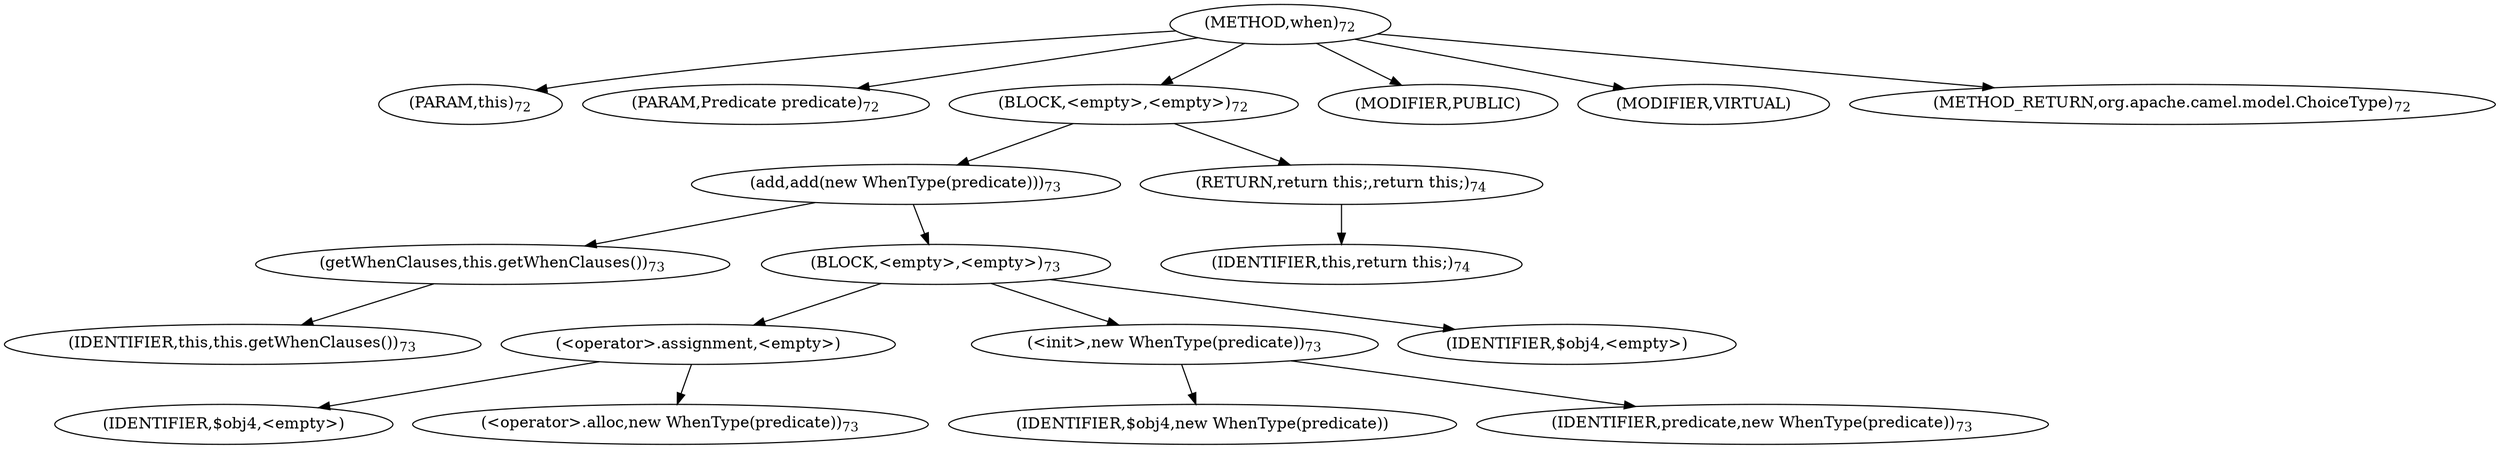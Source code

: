 digraph "when" {  
"129" [label = <(METHOD,when)<SUB>72</SUB>> ]
"9" [label = <(PARAM,this)<SUB>72</SUB>> ]
"130" [label = <(PARAM,Predicate predicate)<SUB>72</SUB>> ]
"131" [label = <(BLOCK,&lt;empty&gt;,&lt;empty&gt;)<SUB>72</SUB>> ]
"132" [label = <(add,add(new WhenType(predicate)))<SUB>73</SUB>> ]
"133" [label = <(getWhenClauses,this.getWhenClauses())<SUB>73</SUB>> ]
"8" [label = <(IDENTIFIER,this,this.getWhenClauses())<SUB>73</SUB>> ]
"134" [label = <(BLOCK,&lt;empty&gt;,&lt;empty&gt;)<SUB>73</SUB>> ]
"135" [label = <(&lt;operator&gt;.assignment,&lt;empty&gt;)> ]
"136" [label = <(IDENTIFIER,$obj4,&lt;empty&gt;)> ]
"137" [label = <(&lt;operator&gt;.alloc,new WhenType(predicate))<SUB>73</SUB>> ]
"138" [label = <(&lt;init&gt;,new WhenType(predicate))<SUB>73</SUB>> ]
"139" [label = <(IDENTIFIER,$obj4,new WhenType(predicate))> ]
"140" [label = <(IDENTIFIER,predicate,new WhenType(predicate))<SUB>73</SUB>> ]
"141" [label = <(IDENTIFIER,$obj4,&lt;empty&gt;)> ]
"142" [label = <(RETURN,return this;,return this;)<SUB>74</SUB>> ]
"10" [label = <(IDENTIFIER,this,return this;)<SUB>74</SUB>> ]
"143" [label = <(MODIFIER,PUBLIC)> ]
"144" [label = <(MODIFIER,VIRTUAL)> ]
"145" [label = <(METHOD_RETURN,org.apache.camel.model.ChoiceType)<SUB>72</SUB>> ]
  "129" -> "9" 
  "129" -> "130" 
  "129" -> "131" 
  "129" -> "143" 
  "129" -> "144" 
  "129" -> "145" 
  "131" -> "132" 
  "131" -> "142" 
  "132" -> "133" 
  "132" -> "134" 
  "133" -> "8" 
  "134" -> "135" 
  "134" -> "138" 
  "134" -> "141" 
  "135" -> "136" 
  "135" -> "137" 
  "138" -> "139" 
  "138" -> "140" 
  "142" -> "10" 
}
